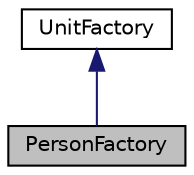 digraph "PersonFactory"
{
 // LATEX_PDF_SIZE
  edge [fontname="Helvetica",fontsize="10",labelfontname="Helvetica",labelfontsize="10"];
  node [fontname="Helvetica",fontsize="10",shape=record];
  Node1 [label="PersonFactory",height=0.2,width=0.4,color="black", fillcolor="grey75", style="filled", fontcolor="black",tooltip="a personFactory class. a concrete factory for the unifactory class a concretefactory class for the ab..."];
  Node2 -> Node1 [dir="back",color="midnightblue",fontsize="10",style="solid",fontname="Helvetica"];
  Node2 [label="UnitFactory",height=0.2,width=0.4,color="black", fillcolor="white", style="filled",URL="$classUnitFactory.html",tooltip="a UnitFactory class. an abstractfactory class for the abstarct factory design pattern"];
}
